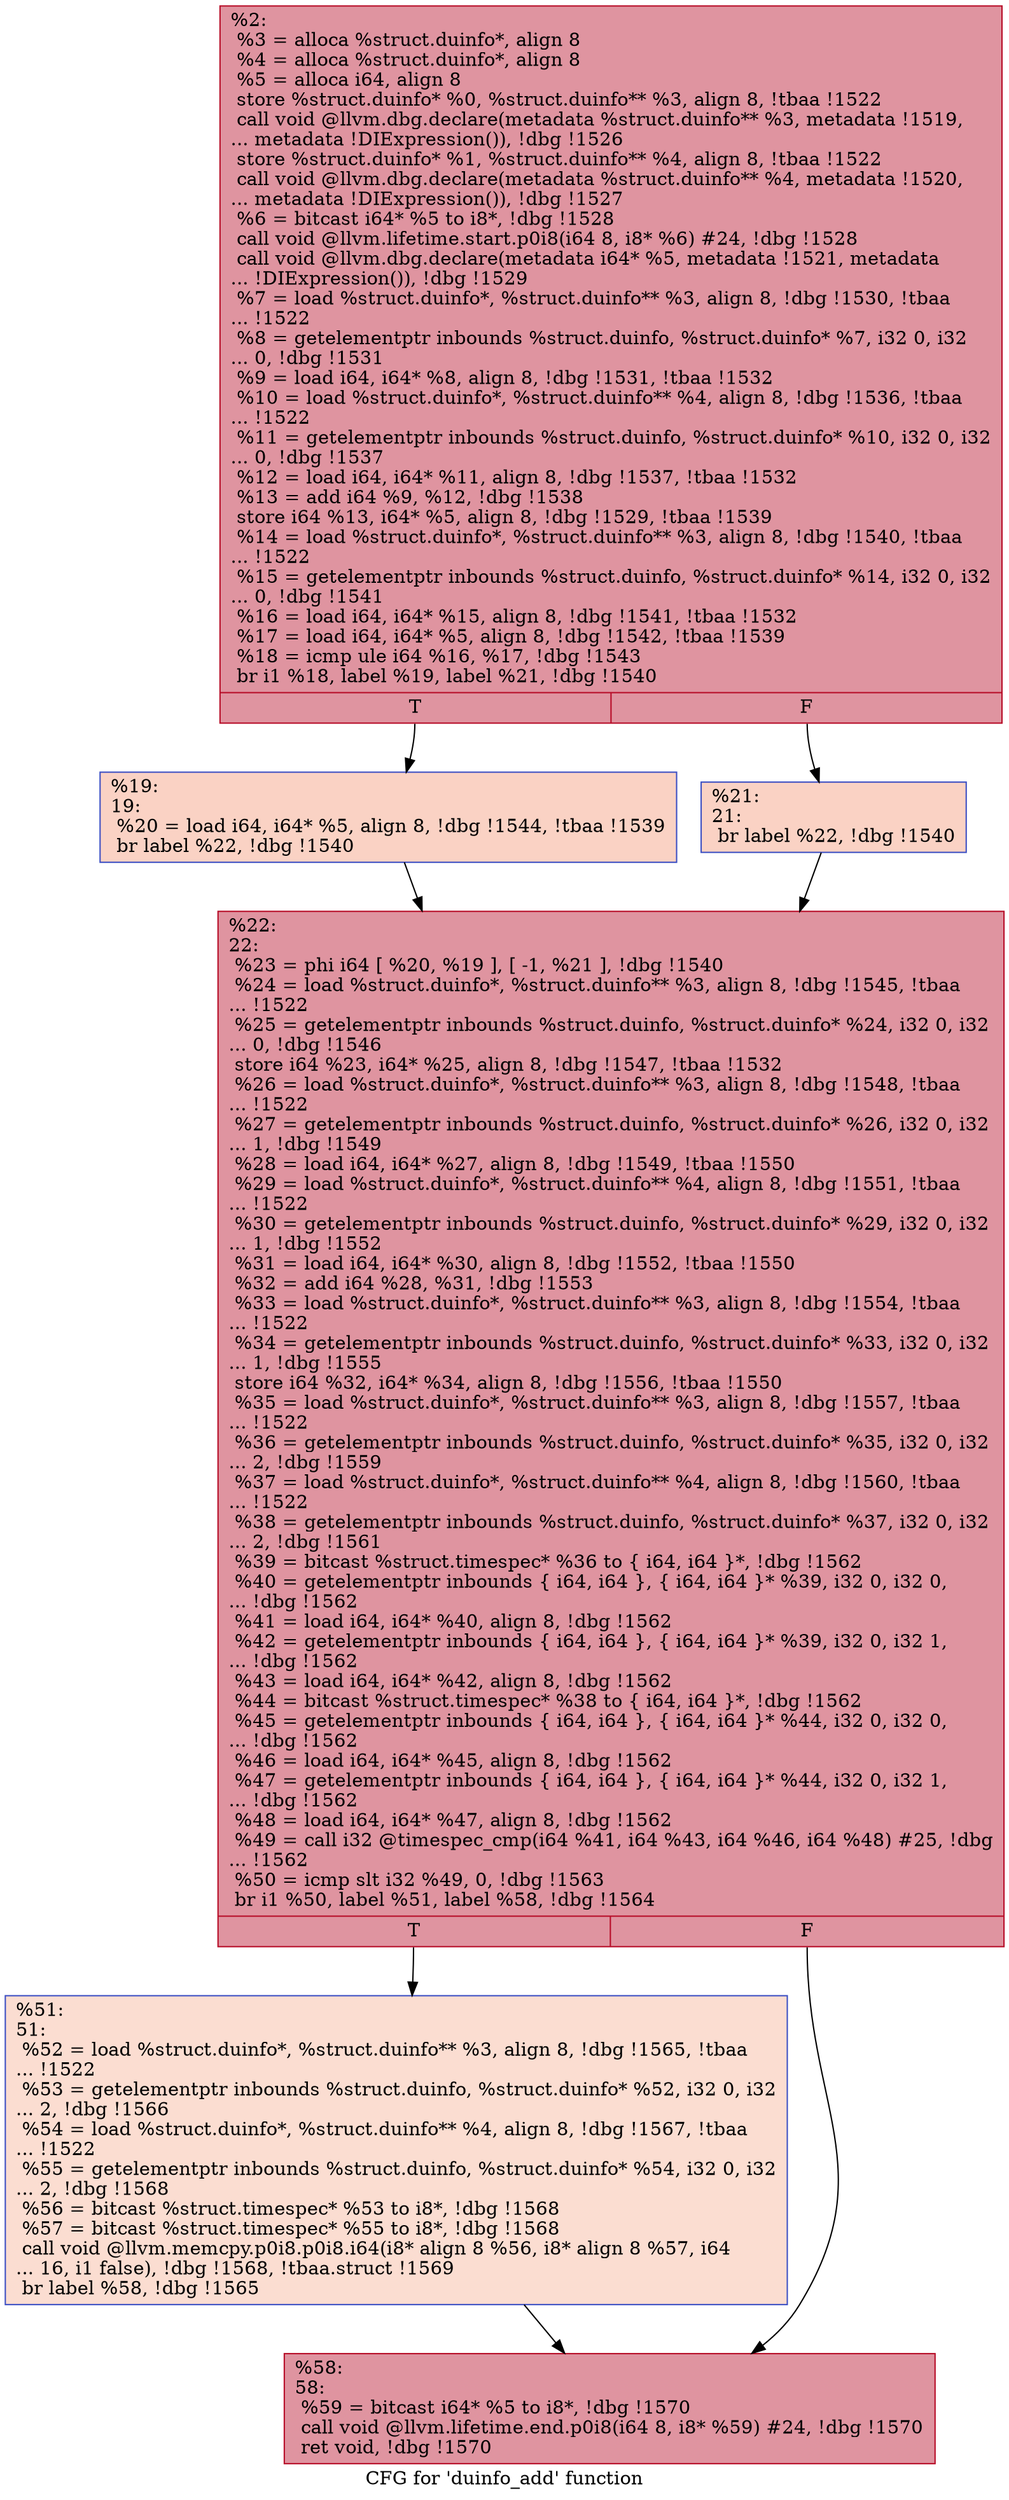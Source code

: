 digraph "CFG for 'duinfo_add' function" {
	label="CFG for 'duinfo_add' function";

	Node0x239d3e0 [shape=record,color="#b70d28ff", style=filled, fillcolor="#b70d2870",label="{%2:\l  %3 = alloca %struct.duinfo*, align 8\l  %4 = alloca %struct.duinfo*, align 8\l  %5 = alloca i64, align 8\l  store %struct.duinfo* %0, %struct.duinfo** %3, align 8, !tbaa !1522\l  call void @llvm.dbg.declare(metadata %struct.duinfo** %3, metadata !1519,\l... metadata !DIExpression()), !dbg !1526\l  store %struct.duinfo* %1, %struct.duinfo** %4, align 8, !tbaa !1522\l  call void @llvm.dbg.declare(metadata %struct.duinfo** %4, metadata !1520,\l... metadata !DIExpression()), !dbg !1527\l  %6 = bitcast i64* %5 to i8*, !dbg !1528\l  call void @llvm.lifetime.start.p0i8(i64 8, i8* %6) #24, !dbg !1528\l  call void @llvm.dbg.declare(metadata i64* %5, metadata !1521, metadata\l... !DIExpression()), !dbg !1529\l  %7 = load %struct.duinfo*, %struct.duinfo** %3, align 8, !dbg !1530, !tbaa\l... !1522\l  %8 = getelementptr inbounds %struct.duinfo, %struct.duinfo* %7, i32 0, i32\l... 0, !dbg !1531\l  %9 = load i64, i64* %8, align 8, !dbg !1531, !tbaa !1532\l  %10 = load %struct.duinfo*, %struct.duinfo** %4, align 8, !dbg !1536, !tbaa\l... !1522\l  %11 = getelementptr inbounds %struct.duinfo, %struct.duinfo* %10, i32 0, i32\l... 0, !dbg !1537\l  %12 = load i64, i64* %11, align 8, !dbg !1537, !tbaa !1532\l  %13 = add i64 %9, %12, !dbg !1538\l  store i64 %13, i64* %5, align 8, !dbg !1529, !tbaa !1539\l  %14 = load %struct.duinfo*, %struct.duinfo** %3, align 8, !dbg !1540, !tbaa\l... !1522\l  %15 = getelementptr inbounds %struct.duinfo, %struct.duinfo* %14, i32 0, i32\l... 0, !dbg !1541\l  %16 = load i64, i64* %15, align 8, !dbg !1541, !tbaa !1532\l  %17 = load i64, i64* %5, align 8, !dbg !1542, !tbaa !1539\l  %18 = icmp ule i64 %16, %17, !dbg !1543\l  br i1 %18, label %19, label %21, !dbg !1540\l|{<s0>T|<s1>F}}"];
	Node0x239d3e0:s0 -> Node0x239d470;
	Node0x239d3e0:s1 -> Node0x239d4c0;
	Node0x239d470 [shape=record,color="#3d50c3ff", style=filled, fillcolor="#f4987a70",label="{%19:\l19:                                               \l  %20 = load i64, i64* %5, align 8, !dbg !1544, !tbaa !1539\l  br label %22, !dbg !1540\l}"];
	Node0x239d470 -> Node0x239d510;
	Node0x239d4c0 [shape=record,color="#3d50c3ff", style=filled, fillcolor="#f4987a70",label="{%21:\l21:                                               \l  br label %22, !dbg !1540\l}"];
	Node0x239d4c0 -> Node0x239d510;
	Node0x239d510 [shape=record,color="#b70d28ff", style=filled, fillcolor="#b70d2870",label="{%22:\l22:                                               \l  %23 = phi i64 [ %20, %19 ], [ -1, %21 ], !dbg !1540\l  %24 = load %struct.duinfo*, %struct.duinfo** %3, align 8, !dbg !1545, !tbaa\l... !1522\l  %25 = getelementptr inbounds %struct.duinfo, %struct.duinfo* %24, i32 0, i32\l... 0, !dbg !1546\l  store i64 %23, i64* %25, align 8, !dbg !1547, !tbaa !1532\l  %26 = load %struct.duinfo*, %struct.duinfo** %3, align 8, !dbg !1548, !tbaa\l... !1522\l  %27 = getelementptr inbounds %struct.duinfo, %struct.duinfo* %26, i32 0, i32\l... 1, !dbg !1549\l  %28 = load i64, i64* %27, align 8, !dbg !1549, !tbaa !1550\l  %29 = load %struct.duinfo*, %struct.duinfo** %4, align 8, !dbg !1551, !tbaa\l... !1522\l  %30 = getelementptr inbounds %struct.duinfo, %struct.duinfo* %29, i32 0, i32\l... 1, !dbg !1552\l  %31 = load i64, i64* %30, align 8, !dbg !1552, !tbaa !1550\l  %32 = add i64 %28, %31, !dbg !1553\l  %33 = load %struct.duinfo*, %struct.duinfo** %3, align 8, !dbg !1554, !tbaa\l... !1522\l  %34 = getelementptr inbounds %struct.duinfo, %struct.duinfo* %33, i32 0, i32\l... 1, !dbg !1555\l  store i64 %32, i64* %34, align 8, !dbg !1556, !tbaa !1550\l  %35 = load %struct.duinfo*, %struct.duinfo** %3, align 8, !dbg !1557, !tbaa\l... !1522\l  %36 = getelementptr inbounds %struct.duinfo, %struct.duinfo* %35, i32 0, i32\l... 2, !dbg !1559\l  %37 = load %struct.duinfo*, %struct.duinfo** %4, align 8, !dbg !1560, !tbaa\l... !1522\l  %38 = getelementptr inbounds %struct.duinfo, %struct.duinfo* %37, i32 0, i32\l... 2, !dbg !1561\l  %39 = bitcast %struct.timespec* %36 to \{ i64, i64 \}*, !dbg !1562\l  %40 = getelementptr inbounds \{ i64, i64 \}, \{ i64, i64 \}* %39, i32 0, i32 0,\l... !dbg !1562\l  %41 = load i64, i64* %40, align 8, !dbg !1562\l  %42 = getelementptr inbounds \{ i64, i64 \}, \{ i64, i64 \}* %39, i32 0, i32 1,\l... !dbg !1562\l  %43 = load i64, i64* %42, align 8, !dbg !1562\l  %44 = bitcast %struct.timespec* %38 to \{ i64, i64 \}*, !dbg !1562\l  %45 = getelementptr inbounds \{ i64, i64 \}, \{ i64, i64 \}* %44, i32 0, i32 0,\l... !dbg !1562\l  %46 = load i64, i64* %45, align 8, !dbg !1562\l  %47 = getelementptr inbounds \{ i64, i64 \}, \{ i64, i64 \}* %44, i32 0, i32 1,\l... !dbg !1562\l  %48 = load i64, i64* %47, align 8, !dbg !1562\l  %49 = call i32 @timespec_cmp(i64 %41, i64 %43, i64 %46, i64 %48) #25, !dbg\l... !1562\l  %50 = icmp slt i32 %49, 0, !dbg !1563\l  br i1 %50, label %51, label %58, !dbg !1564\l|{<s0>T|<s1>F}}"];
	Node0x239d510:s0 -> Node0x239d560;
	Node0x239d510:s1 -> Node0x239d5b0;
	Node0x239d560 [shape=record,color="#3d50c3ff", style=filled, fillcolor="#f7b39670",label="{%51:\l51:                                               \l  %52 = load %struct.duinfo*, %struct.duinfo** %3, align 8, !dbg !1565, !tbaa\l... !1522\l  %53 = getelementptr inbounds %struct.duinfo, %struct.duinfo* %52, i32 0, i32\l... 2, !dbg !1566\l  %54 = load %struct.duinfo*, %struct.duinfo** %4, align 8, !dbg !1567, !tbaa\l... !1522\l  %55 = getelementptr inbounds %struct.duinfo, %struct.duinfo* %54, i32 0, i32\l... 2, !dbg !1568\l  %56 = bitcast %struct.timespec* %53 to i8*, !dbg !1568\l  %57 = bitcast %struct.timespec* %55 to i8*, !dbg !1568\l  call void @llvm.memcpy.p0i8.p0i8.i64(i8* align 8 %56, i8* align 8 %57, i64\l... 16, i1 false), !dbg !1568, !tbaa.struct !1569\l  br label %58, !dbg !1565\l}"];
	Node0x239d560 -> Node0x239d5b0;
	Node0x239d5b0 [shape=record,color="#b70d28ff", style=filled, fillcolor="#b70d2870",label="{%58:\l58:                                               \l  %59 = bitcast i64* %5 to i8*, !dbg !1570\l  call void @llvm.lifetime.end.p0i8(i64 8, i8* %59) #24, !dbg !1570\l  ret void, !dbg !1570\l}"];
}

